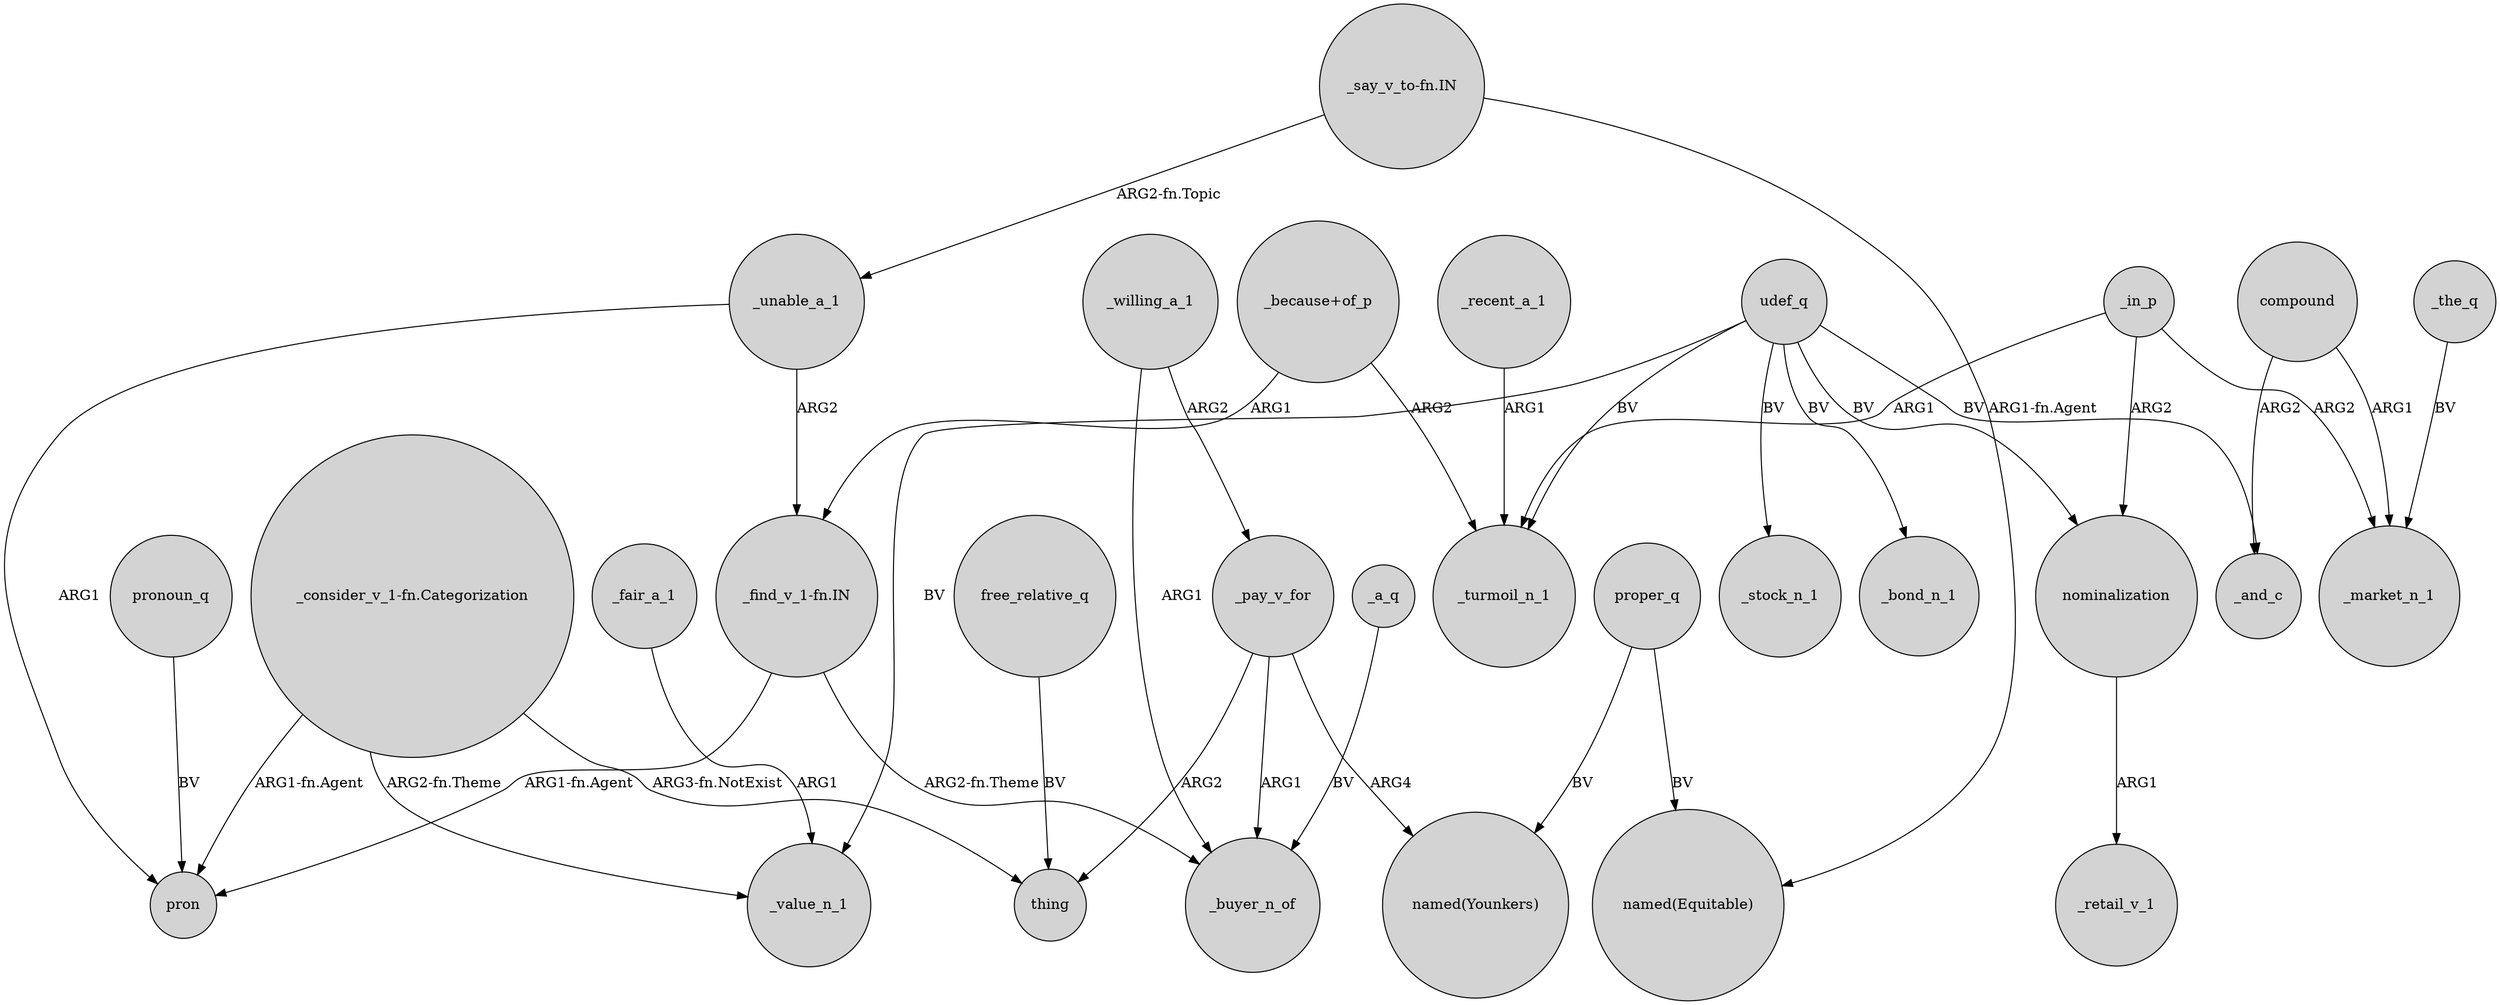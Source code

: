 digraph {
	node [shape=circle style=filled]
	_fair_a_1 -> _value_n_1 [label=ARG1]
	"_consider_v_1-fn.Categorization" -> pron [label="ARG1-fn.Agent"]
	_pay_v_for -> "named(Younkers)" [label=ARG4]
	_willing_a_1 -> _buyer_n_of [label=ARG1]
	nominalization -> _retail_v_1 [label=ARG1]
	_recent_a_1 -> _turmoil_n_1 [label=ARG1]
	"_say_v_to-fn.IN" -> _unable_a_1 [label="ARG2-fn.Topic"]
	"_find_v_1-fn.IN" -> _buyer_n_of [label="ARG2-fn.Theme"]
	"_say_v_to-fn.IN" -> "named(Equitable)" [label="ARG1-fn.Agent"]
	"_consider_v_1-fn.Categorization" -> thing [label="ARG3-fn.NotExist"]
	_a_q -> _buyer_n_of [label=BV]
	_unable_a_1 -> pron [label=ARG1]
	pronoun_q -> pron [label=BV]
	proper_q -> "named(Younkers)" [label=BV]
	compound -> _and_c [label=ARG2]
	udef_q -> _bond_n_1 [label=BV]
	udef_q -> _stock_n_1 [label=BV]
	"_because+of_p" -> _turmoil_n_1 [label=ARG2]
	_pay_v_for -> thing [label=ARG2]
	proper_q -> "named(Equitable)" [label=BV]
	free_relative_q -> thing [label=BV]
	_willing_a_1 -> _pay_v_for [label=ARG2]
	udef_q -> nominalization [label=BV]
	_unable_a_1 -> "_find_v_1-fn.IN" [label=ARG2]
	udef_q -> _value_n_1 [label=BV]
	"_consider_v_1-fn.Categorization" -> _value_n_1 [label="ARG2-fn.Theme"]
	"_because+of_p" -> "_find_v_1-fn.IN" [label=ARG1]
	_in_p -> _market_n_1 [label=ARG2]
	"_find_v_1-fn.IN" -> pron [label="ARG1-fn.Agent"]
	_pay_v_for -> _buyer_n_of [label=ARG1]
	compound -> _market_n_1 [label=ARG1]
	_in_p -> nominalization [label=ARG2]
	_the_q -> _market_n_1 [label=BV]
	udef_q -> _and_c [label=BV]
	_in_p -> _turmoil_n_1 [label=ARG1]
	udef_q -> _turmoil_n_1 [label=BV]
}
